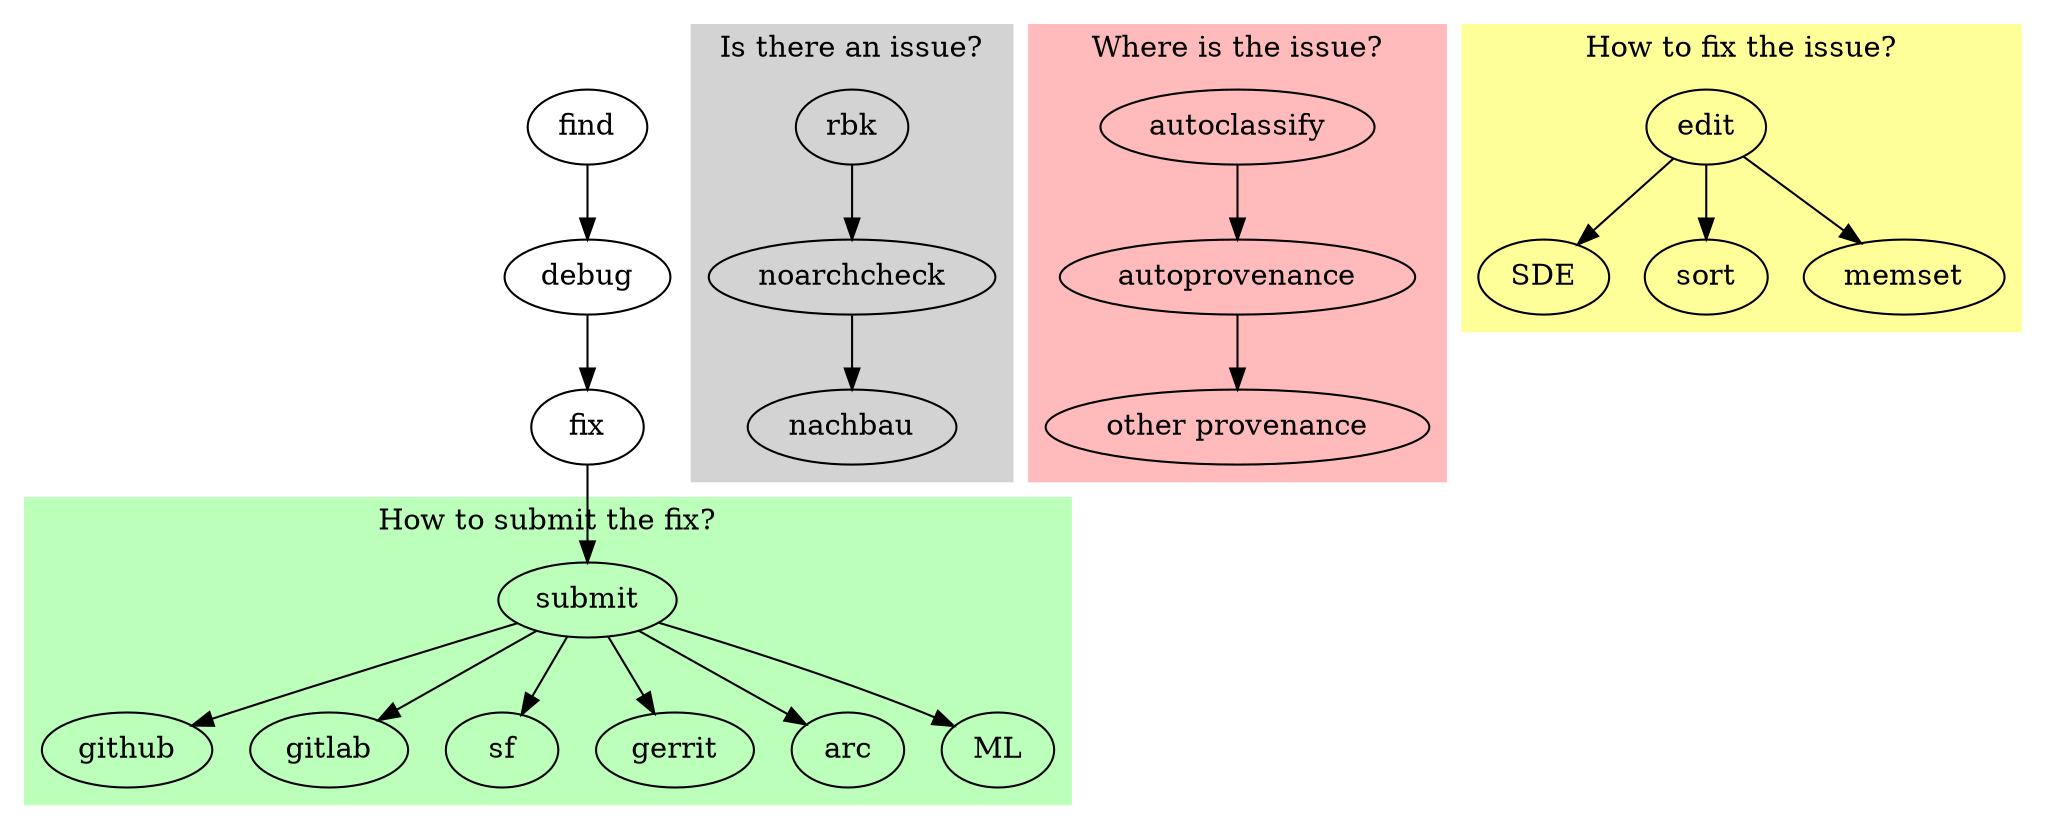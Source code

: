 digraph G {
  find -> debug -> fix -> submit

  subgraph cluster_0 {
    color=lightgray;
    style=filled;
    rbk -> noarchcheck -> nachbau;
    label = "Is there an issue?";
  }
  subgraph cluster_1 {
    color="#ffbbbb";
    style=filled;
    autoclassify -> autoprovenance -> "other provenance";
    label = "Where is the issue?";
  }
  subgraph cluster_2 {
    color="#ffff99";
    style=filled;
    edit -> {SDE,sort,memset};
    label = "How to fix the issue?";
  }
  subgraph cluster_3 {
    color="#bbffbb";
    style=filled;
    submit -> {github,gitlab,sf,gerrit,arc,ML};
    label = "How to submit the fix?";
  }
}
